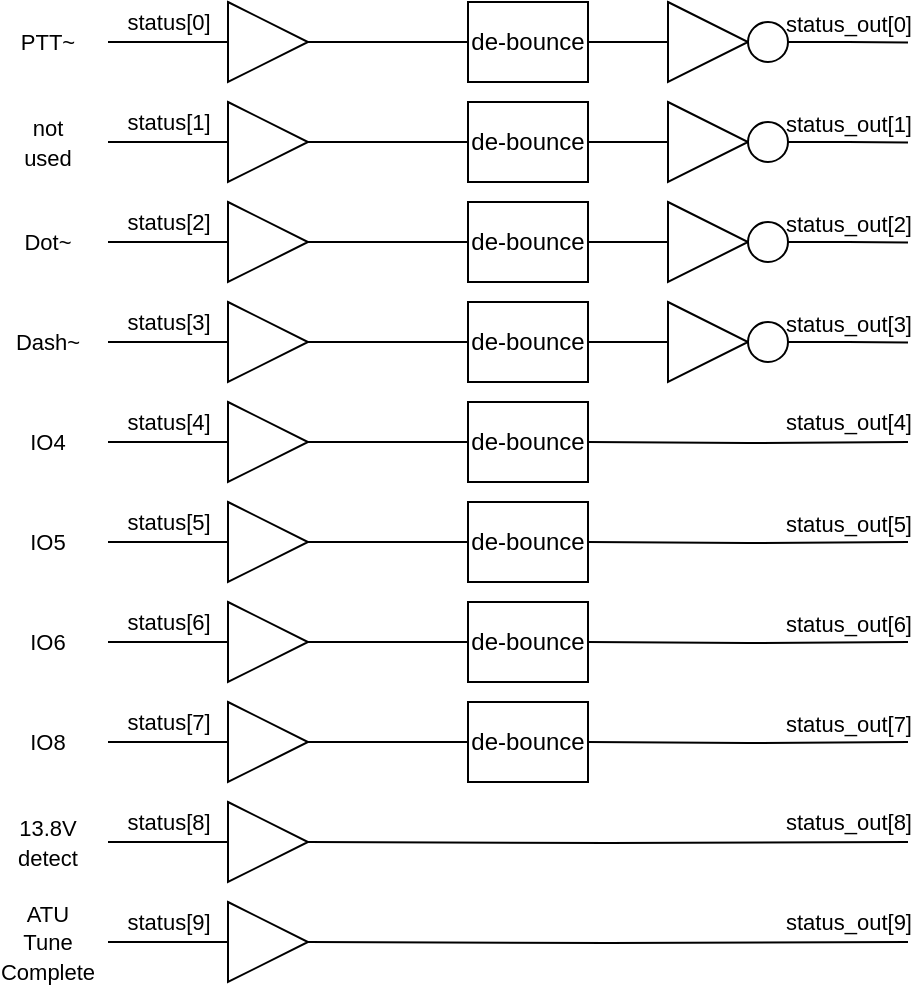 <mxfile version="13.7.9" type="device"><diagram id="WrQ-m7Klw83k-2KspJxm" name="Page-1"><mxGraphModel dx="971" dy="557" grid="1" gridSize="10" guides="1" tooltips="1" connect="1" arrows="1" fold="1" page="1" pageScale="1" pageWidth="500" pageHeight="600" math="0" shadow="0"><root><mxCell id="0"/><mxCell id="1" parent="0"/><mxCell id="zOhBtzM7pFSrMhmPN1sp-2" value="status[0]" style="edgeStyle=orthogonalEdgeStyle;rounded=0;orthogonalLoop=1;jettySize=auto;html=1;exitX=0;exitY=0.5;exitDx=0;exitDy=0;endArrow=none;endFill=0;" edge="1" parent="1" source="zOhBtzM7pFSrMhmPN1sp-1"><mxGeometry y="-10" relative="1" as="geometry"><mxPoint x="60" y="60" as="targetPoint"/><mxPoint as="offset"/></mxGeometry></mxCell><mxCell id="zOhBtzM7pFSrMhmPN1sp-1" value="" style="triangle;whiteSpace=wrap;html=1;" vertex="1" parent="1"><mxGeometry x="120" y="40" width="40" height="40" as="geometry"/></mxCell><mxCell id="zOhBtzM7pFSrMhmPN1sp-10" style="edgeStyle=orthogonalEdgeStyle;rounded=0;orthogonalLoop=1;jettySize=auto;html=1;exitX=0;exitY=0.5;exitDx=0;exitDy=0;entryX=1;entryY=0.5;entryDx=0;entryDy=0;endArrow=none;endFill=0;" edge="1" parent="1" source="zOhBtzM7pFSrMhmPN1sp-4" target="zOhBtzM7pFSrMhmPN1sp-1"><mxGeometry relative="1" as="geometry"/></mxCell><mxCell id="zOhBtzM7pFSrMhmPN1sp-4" value="de-bounce" style="rounded=0;whiteSpace=wrap;html=1;" vertex="1" parent="1"><mxGeometry x="240" y="40" width="60" height="40" as="geometry"/></mxCell><mxCell id="zOhBtzM7pFSrMhmPN1sp-11" style="edgeStyle=orthogonalEdgeStyle;rounded=0;orthogonalLoop=1;jettySize=auto;html=1;exitX=0;exitY=0.5;exitDx=0;exitDy=0;entryX=1;entryY=0.5;entryDx=0;entryDy=0;endArrow=none;endFill=0;" edge="1" parent="1" source="zOhBtzM7pFSrMhmPN1sp-5" target="zOhBtzM7pFSrMhmPN1sp-4"><mxGeometry relative="1" as="geometry"/></mxCell><mxCell id="zOhBtzM7pFSrMhmPN1sp-5" value="" style="triangle;whiteSpace=wrap;html=1;" vertex="1" parent="1"><mxGeometry x="340" y="40" width="40" height="40" as="geometry"/></mxCell><mxCell id="zOhBtzM7pFSrMhmPN1sp-8" value="status_out[0]" style="edgeStyle=orthogonalEdgeStyle;rounded=0;orthogonalLoop=1;jettySize=auto;html=1;exitX=1;exitY=0.5;exitDx=0;exitDy=0;endArrow=none;endFill=0;" edge="1" parent="1" source="zOhBtzM7pFSrMhmPN1sp-6"><mxGeometry x="-0.003" y="10" relative="1" as="geometry"><mxPoint x="460" y="60.241" as="targetPoint"/><mxPoint as="offset"/></mxGeometry></mxCell><mxCell id="zOhBtzM7pFSrMhmPN1sp-6" value="" style="ellipse;whiteSpace=wrap;html=1;aspect=fixed;" vertex="1" parent="1"><mxGeometry x="380" y="50" width="20" height="20" as="geometry"/></mxCell><mxCell id="zOhBtzM7pFSrMhmPN1sp-12" value="status[1]" style="edgeStyle=orthogonalEdgeStyle;rounded=0;orthogonalLoop=1;jettySize=auto;html=1;exitX=0;exitY=0.5;exitDx=0;exitDy=0;endArrow=none;endFill=0;" edge="1" parent="1" source="zOhBtzM7pFSrMhmPN1sp-13"><mxGeometry y="-10" relative="1" as="geometry"><mxPoint x="60.0" y="110" as="targetPoint"/><mxPoint as="offset"/></mxGeometry></mxCell><mxCell id="zOhBtzM7pFSrMhmPN1sp-13" value="" style="triangle;whiteSpace=wrap;html=1;" vertex="1" parent="1"><mxGeometry x="120" y="90" width="40" height="40" as="geometry"/></mxCell><mxCell id="zOhBtzM7pFSrMhmPN1sp-14" style="edgeStyle=orthogonalEdgeStyle;rounded=0;orthogonalLoop=1;jettySize=auto;html=1;exitX=0;exitY=0.5;exitDx=0;exitDy=0;entryX=1;entryY=0.5;entryDx=0;entryDy=0;endArrow=none;endFill=0;" edge="1" parent="1" source="zOhBtzM7pFSrMhmPN1sp-15" target="zOhBtzM7pFSrMhmPN1sp-13"><mxGeometry relative="1" as="geometry"/></mxCell><mxCell id="zOhBtzM7pFSrMhmPN1sp-15" value="de-bounce" style="rounded=0;whiteSpace=wrap;html=1;" vertex="1" parent="1"><mxGeometry x="240" y="90" width="60" height="40" as="geometry"/></mxCell><mxCell id="zOhBtzM7pFSrMhmPN1sp-16" style="edgeStyle=orthogonalEdgeStyle;rounded=0;orthogonalLoop=1;jettySize=auto;html=1;exitX=0;exitY=0.5;exitDx=0;exitDy=0;entryX=1;entryY=0.5;entryDx=0;entryDy=0;endArrow=none;endFill=0;" edge="1" parent="1" source="zOhBtzM7pFSrMhmPN1sp-17" target="zOhBtzM7pFSrMhmPN1sp-15"><mxGeometry relative="1" as="geometry"/></mxCell><mxCell id="zOhBtzM7pFSrMhmPN1sp-17" value="" style="triangle;whiteSpace=wrap;html=1;" vertex="1" parent="1"><mxGeometry x="340" y="90" width="40" height="40" as="geometry"/></mxCell><mxCell id="zOhBtzM7pFSrMhmPN1sp-18" value="status_out[1]" style="edgeStyle=orthogonalEdgeStyle;rounded=0;orthogonalLoop=1;jettySize=auto;html=1;exitX=1;exitY=0.5;exitDx=0;exitDy=0;endArrow=none;endFill=0;" edge="1" parent="1" source="zOhBtzM7pFSrMhmPN1sp-19"><mxGeometry x="-0.003" y="10" relative="1" as="geometry"><mxPoint x="460" y="110.241" as="targetPoint"/><mxPoint as="offset"/></mxGeometry></mxCell><mxCell id="zOhBtzM7pFSrMhmPN1sp-19" value="" style="ellipse;whiteSpace=wrap;html=1;aspect=fixed;" vertex="1" parent="1"><mxGeometry x="380" y="100" width="20" height="20" as="geometry"/></mxCell><mxCell id="zOhBtzM7pFSrMhmPN1sp-20" value="status[2]" style="edgeStyle=orthogonalEdgeStyle;rounded=0;orthogonalLoop=1;jettySize=auto;html=1;exitX=0;exitY=0.5;exitDx=0;exitDy=0;endArrow=none;endFill=0;" edge="1" parent="1" source="zOhBtzM7pFSrMhmPN1sp-21"><mxGeometry y="-10" relative="1" as="geometry"><mxPoint x="60.0" y="160" as="targetPoint"/><mxPoint as="offset"/></mxGeometry></mxCell><mxCell id="zOhBtzM7pFSrMhmPN1sp-21" value="" style="triangle;whiteSpace=wrap;html=1;" vertex="1" parent="1"><mxGeometry x="120" y="140" width="40" height="40" as="geometry"/></mxCell><mxCell id="zOhBtzM7pFSrMhmPN1sp-22" style="edgeStyle=orthogonalEdgeStyle;rounded=0;orthogonalLoop=1;jettySize=auto;html=1;exitX=0;exitY=0.5;exitDx=0;exitDy=0;entryX=1;entryY=0.5;entryDx=0;entryDy=0;endArrow=none;endFill=0;" edge="1" parent="1" source="zOhBtzM7pFSrMhmPN1sp-23" target="zOhBtzM7pFSrMhmPN1sp-21"><mxGeometry relative="1" as="geometry"/></mxCell><mxCell id="zOhBtzM7pFSrMhmPN1sp-23" value="de-bounce" style="rounded=0;whiteSpace=wrap;html=1;" vertex="1" parent="1"><mxGeometry x="240" y="140" width="60" height="40" as="geometry"/></mxCell><mxCell id="zOhBtzM7pFSrMhmPN1sp-24" style="edgeStyle=orthogonalEdgeStyle;rounded=0;orthogonalLoop=1;jettySize=auto;html=1;exitX=0;exitY=0.5;exitDx=0;exitDy=0;entryX=1;entryY=0.5;entryDx=0;entryDy=0;endArrow=none;endFill=0;" edge="1" parent="1" source="zOhBtzM7pFSrMhmPN1sp-25" target="zOhBtzM7pFSrMhmPN1sp-23"><mxGeometry relative="1" as="geometry"/></mxCell><mxCell id="zOhBtzM7pFSrMhmPN1sp-25" value="" style="triangle;whiteSpace=wrap;html=1;" vertex="1" parent="1"><mxGeometry x="340" y="140" width="40" height="40" as="geometry"/></mxCell><mxCell id="zOhBtzM7pFSrMhmPN1sp-26" value="status_out[2]" style="edgeStyle=orthogonalEdgeStyle;rounded=0;orthogonalLoop=1;jettySize=auto;html=1;exitX=1;exitY=0.5;exitDx=0;exitDy=0;endArrow=none;endFill=0;" edge="1" parent="1" source="zOhBtzM7pFSrMhmPN1sp-27"><mxGeometry x="-0.003" y="10" relative="1" as="geometry"><mxPoint x="460" y="160.241" as="targetPoint"/><mxPoint as="offset"/></mxGeometry></mxCell><mxCell id="zOhBtzM7pFSrMhmPN1sp-27" value="" style="ellipse;whiteSpace=wrap;html=1;aspect=fixed;" vertex="1" parent="1"><mxGeometry x="380" y="150" width="20" height="20" as="geometry"/></mxCell><mxCell id="zOhBtzM7pFSrMhmPN1sp-28" value="status[3]" style="edgeStyle=orthogonalEdgeStyle;rounded=0;orthogonalLoop=1;jettySize=auto;html=1;exitX=0;exitY=0.5;exitDx=0;exitDy=0;endArrow=none;endFill=0;" edge="1" parent="1" source="zOhBtzM7pFSrMhmPN1sp-29"><mxGeometry y="-10" relative="1" as="geometry"><mxPoint x="60.0" y="210" as="targetPoint"/><mxPoint as="offset"/></mxGeometry></mxCell><mxCell id="zOhBtzM7pFSrMhmPN1sp-29" value="" style="triangle;whiteSpace=wrap;html=1;" vertex="1" parent="1"><mxGeometry x="120" y="190" width="40" height="40" as="geometry"/></mxCell><mxCell id="zOhBtzM7pFSrMhmPN1sp-30" style="edgeStyle=orthogonalEdgeStyle;rounded=0;orthogonalLoop=1;jettySize=auto;html=1;exitX=0;exitY=0.5;exitDx=0;exitDy=0;entryX=1;entryY=0.5;entryDx=0;entryDy=0;endArrow=none;endFill=0;" edge="1" parent="1" source="zOhBtzM7pFSrMhmPN1sp-31" target="zOhBtzM7pFSrMhmPN1sp-29"><mxGeometry relative="1" as="geometry"/></mxCell><mxCell id="zOhBtzM7pFSrMhmPN1sp-31" value="de-bounce" style="rounded=0;whiteSpace=wrap;html=1;" vertex="1" parent="1"><mxGeometry x="240" y="190" width="60" height="40" as="geometry"/></mxCell><mxCell id="zOhBtzM7pFSrMhmPN1sp-32" style="edgeStyle=orthogonalEdgeStyle;rounded=0;orthogonalLoop=1;jettySize=auto;html=1;exitX=0;exitY=0.5;exitDx=0;exitDy=0;entryX=1;entryY=0.5;entryDx=0;entryDy=0;endArrow=none;endFill=0;" edge="1" parent="1" source="zOhBtzM7pFSrMhmPN1sp-33" target="zOhBtzM7pFSrMhmPN1sp-31"><mxGeometry relative="1" as="geometry"/></mxCell><mxCell id="zOhBtzM7pFSrMhmPN1sp-33" value="" style="triangle;whiteSpace=wrap;html=1;" vertex="1" parent="1"><mxGeometry x="340" y="190" width="40" height="40" as="geometry"/></mxCell><mxCell id="zOhBtzM7pFSrMhmPN1sp-34" value="status_out[3]" style="edgeStyle=orthogonalEdgeStyle;rounded=0;orthogonalLoop=1;jettySize=auto;html=1;exitX=1;exitY=0.5;exitDx=0;exitDy=0;endArrow=none;endFill=0;" edge="1" parent="1" source="zOhBtzM7pFSrMhmPN1sp-35"><mxGeometry x="-0.003" y="10" relative="1" as="geometry"><mxPoint x="460" y="210.241" as="targetPoint"/><mxPoint as="offset"/></mxGeometry></mxCell><mxCell id="zOhBtzM7pFSrMhmPN1sp-35" value="" style="ellipse;whiteSpace=wrap;html=1;aspect=fixed;" vertex="1" parent="1"><mxGeometry x="380" y="200" width="20" height="20" as="geometry"/></mxCell><mxCell id="zOhBtzM7pFSrMhmPN1sp-36" value="status[4]" style="edgeStyle=orthogonalEdgeStyle;rounded=0;orthogonalLoop=1;jettySize=auto;html=1;exitX=0;exitY=0.5;exitDx=0;exitDy=0;endArrow=none;endFill=0;" edge="1" parent="1" source="zOhBtzM7pFSrMhmPN1sp-37"><mxGeometry y="-10" relative="1" as="geometry"><mxPoint x="60.0" y="260" as="targetPoint"/><mxPoint as="offset"/></mxGeometry></mxCell><mxCell id="zOhBtzM7pFSrMhmPN1sp-37" value="" style="triangle;whiteSpace=wrap;html=1;" vertex="1" parent="1"><mxGeometry x="120" y="240" width="40" height="40" as="geometry"/></mxCell><mxCell id="zOhBtzM7pFSrMhmPN1sp-38" style="edgeStyle=orthogonalEdgeStyle;rounded=0;orthogonalLoop=1;jettySize=auto;html=1;exitX=0;exitY=0.5;exitDx=0;exitDy=0;entryX=1;entryY=0.5;entryDx=0;entryDy=0;endArrow=none;endFill=0;" edge="1" parent="1" source="zOhBtzM7pFSrMhmPN1sp-39" target="zOhBtzM7pFSrMhmPN1sp-37"><mxGeometry relative="1" as="geometry"/></mxCell><mxCell id="zOhBtzM7pFSrMhmPN1sp-39" value="de-bounce" style="rounded=0;whiteSpace=wrap;html=1;" vertex="1" parent="1"><mxGeometry x="240" y="240" width="60" height="40" as="geometry"/></mxCell><mxCell id="zOhBtzM7pFSrMhmPN1sp-40" value="status_out[4]" style="edgeStyle=orthogonalEdgeStyle;rounded=0;orthogonalLoop=1;jettySize=auto;html=1;entryX=1;entryY=0.5;entryDx=0;entryDy=0;endArrow=none;endFill=0;" edge="1" parent="1" target="zOhBtzM7pFSrMhmPN1sp-39"><mxGeometry x="-0.625" y="-10" relative="1" as="geometry"><mxPoint x="460" y="260" as="sourcePoint"/><mxPoint as="offset"/></mxGeometry></mxCell><mxCell id="zOhBtzM7pFSrMhmPN1sp-45" value="status[5]" style="edgeStyle=orthogonalEdgeStyle;rounded=0;orthogonalLoop=1;jettySize=auto;html=1;exitX=0;exitY=0.5;exitDx=0;exitDy=0;endArrow=none;endFill=0;" edge="1" parent="1" source="zOhBtzM7pFSrMhmPN1sp-46"><mxGeometry y="-10" relative="1" as="geometry"><mxPoint x="60.0" y="310.0" as="targetPoint"/><mxPoint as="offset"/></mxGeometry></mxCell><mxCell id="zOhBtzM7pFSrMhmPN1sp-46" value="" style="triangle;whiteSpace=wrap;html=1;" vertex="1" parent="1"><mxGeometry x="120" y="290" width="40" height="40" as="geometry"/></mxCell><mxCell id="zOhBtzM7pFSrMhmPN1sp-47" style="edgeStyle=orthogonalEdgeStyle;rounded=0;orthogonalLoop=1;jettySize=auto;html=1;exitX=0;exitY=0.5;exitDx=0;exitDy=0;entryX=1;entryY=0.5;entryDx=0;entryDy=0;endArrow=none;endFill=0;" edge="1" parent="1" source="zOhBtzM7pFSrMhmPN1sp-48" target="zOhBtzM7pFSrMhmPN1sp-46"><mxGeometry relative="1" as="geometry"/></mxCell><mxCell id="zOhBtzM7pFSrMhmPN1sp-48" value="de-bounce" style="rounded=0;whiteSpace=wrap;html=1;" vertex="1" parent="1"><mxGeometry x="240" y="290" width="60" height="40" as="geometry"/></mxCell><mxCell id="zOhBtzM7pFSrMhmPN1sp-49" style="edgeStyle=orthogonalEdgeStyle;rounded=0;orthogonalLoop=1;jettySize=auto;html=1;entryX=1;entryY=0.5;entryDx=0;entryDy=0;endArrow=none;endFill=0;" edge="1" parent="1" target="zOhBtzM7pFSrMhmPN1sp-48"><mxGeometry relative="1" as="geometry"><mxPoint x="460" y="310" as="sourcePoint"/></mxGeometry></mxCell><mxCell id="zOhBtzM7pFSrMhmPN1sp-73" value="status_out[5]" style="edgeLabel;html=1;align=center;verticalAlign=middle;resizable=0;points=[];" vertex="1" connectable="0" parent="zOhBtzM7pFSrMhmPN1sp-49"><mxGeometry x="-0.242" relative="1" as="geometry"><mxPoint x="30.69" y="-10" as="offset"/></mxGeometry></mxCell><mxCell id="zOhBtzM7pFSrMhmPN1sp-52" value="status[6]" style="edgeStyle=orthogonalEdgeStyle;rounded=0;orthogonalLoop=1;jettySize=auto;html=1;exitX=0;exitY=0.5;exitDx=0;exitDy=0;endArrow=none;endFill=0;" edge="1" parent="1" source="zOhBtzM7pFSrMhmPN1sp-53"><mxGeometry y="-10" relative="1" as="geometry"><mxPoint x="60.0" y="360.0" as="targetPoint"/><mxPoint as="offset"/></mxGeometry></mxCell><mxCell id="zOhBtzM7pFSrMhmPN1sp-53" value="" style="triangle;whiteSpace=wrap;html=1;" vertex="1" parent="1"><mxGeometry x="120" y="340" width="40" height="40" as="geometry"/></mxCell><mxCell id="zOhBtzM7pFSrMhmPN1sp-54" style="edgeStyle=orthogonalEdgeStyle;rounded=0;orthogonalLoop=1;jettySize=auto;html=1;exitX=0;exitY=0.5;exitDx=0;exitDy=0;entryX=1;entryY=0.5;entryDx=0;entryDy=0;endArrow=none;endFill=0;" edge="1" parent="1" source="zOhBtzM7pFSrMhmPN1sp-55" target="zOhBtzM7pFSrMhmPN1sp-53"><mxGeometry relative="1" as="geometry"/></mxCell><mxCell id="zOhBtzM7pFSrMhmPN1sp-55" value="de-bounce" style="rounded=0;whiteSpace=wrap;html=1;" vertex="1" parent="1"><mxGeometry x="240" y="340" width="60" height="40" as="geometry"/></mxCell><mxCell id="zOhBtzM7pFSrMhmPN1sp-56" style="edgeStyle=orthogonalEdgeStyle;rounded=0;orthogonalLoop=1;jettySize=auto;html=1;entryX=1;entryY=0.5;entryDx=0;entryDy=0;endArrow=none;endFill=0;" edge="1" parent="1" target="zOhBtzM7pFSrMhmPN1sp-55"><mxGeometry relative="1" as="geometry"><mxPoint x="460" y="360" as="sourcePoint"/></mxGeometry></mxCell><mxCell id="zOhBtzM7pFSrMhmPN1sp-74" value="status_out[6]" style="edgeLabel;html=1;align=center;verticalAlign=middle;resizable=0;points=[];" vertex="1" connectable="0" parent="zOhBtzM7pFSrMhmPN1sp-56"><mxGeometry x="-0.311" y="1" relative="1" as="geometry"><mxPoint x="25.17" y="-11" as="offset"/></mxGeometry></mxCell><mxCell id="zOhBtzM7pFSrMhmPN1sp-59" value="status[7]" style="edgeStyle=orthogonalEdgeStyle;rounded=0;orthogonalLoop=1;jettySize=auto;html=1;exitX=0;exitY=0.5;exitDx=0;exitDy=0;endArrow=none;endFill=0;" edge="1" parent="1" source="zOhBtzM7pFSrMhmPN1sp-60"><mxGeometry y="-10" relative="1" as="geometry"><mxPoint x="60.0" y="410.0" as="targetPoint"/><mxPoint as="offset"/></mxGeometry></mxCell><mxCell id="zOhBtzM7pFSrMhmPN1sp-60" value="" style="triangle;whiteSpace=wrap;html=1;" vertex="1" parent="1"><mxGeometry x="120" y="390" width="40" height="40" as="geometry"/></mxCell><mxCell id="zOhBtzM7pFSrMhmPN1sp-61" style="edgeStyle=orthogonalEdgeStyle;rounded=0;orthogonalLoop=1;jettySize=auto;html=1;exitX=0;exitY=0.5;exitDx=0;exitDy=0;entryX=1;entryY=0.5;entryDx=0;entryDy=0;endArrow=none;endFill=0;" edge="1" parent="1" source="zOhBtzM7pFSrMhmPN1sp-62" target="zOhBtzM7pFSrMhmPN1sp-60"><mxGeometry relative="1" as="geometry"/></mxCell><mxCell id="zOhBtzM7pFSrMhmPN1sp-62" value="de-bounce" style="rounded=0;whiteSpace=wrap;html=1;" vertex="1" parent="1"><mxGeometry x="240" y="390" width="60" height="40" as="geometry"/></mxCell><mxCell id="zOhBtzM7pFSrMhmPN1sp-63" style="edgeStyle=orthogonalEdgeStyle;rounded=0;orthogonalLoop=1;jettySize=auto;html=1;entryX=1;entryY=0.5;entryDx=0;entryDy=0;endArrow=none;endFill=0;" edge="1" parent="1" target="zOhBtzM7pFSrMhmPN1sp-62"><mxGeometry relative="1" as="geometry"><mxPoint x="460" y="410" as="sourcePoint"/></mxGeometry></mxCell><mxCell id="zOhBtzM7pFSrMhmPN1sp-75" value="status_out[7]" style="edgeLabel;html=1;align=center;verticalAlign=middle;resizable=0;points=[];" vertex="1" connectable="0" parent="zOhBtzM7pFSrMhmPN1sp-63"><mxGeometry x="-0.25" y="1" relative="1" as="geometry"><mxPoint x="30" y="-11" as="offset"/></mxGeometry></mxCell><mxCell id="zOhBtzM7pFSrMhmPN1sp-66" value="status[8]" style="edgeStyle=orthogonalEdgeStyle;rounded=0;orthogonalLoop=1;jettySize=auto;html=1;exitX=0;exitY=0.5;exitDx=0;exitDy=0;endArrow=none;endFill=0;" edge="1" source="zOhBtzM7pFSrMhmPN1sp-67" parent="1"><mxGeometry y="-10" relative="1" as="geometry"><mxPoint x="60.0" y="460.0" as="targetPoint"/><mxPoint as="offset"/></mxGeometry></mxCell><mxCell id="zOhBtzM7pFSrMhmPN1sp-67" value="" style="triangle;whiteSpace=wrap;html=1;" vertex="1" parent="1"><mxGeometry x="120" y="440" width="40" height="40" as="geometry"/></mxCell><mxCell id="zOhBtzM7pFSrMhmPN1sp-68" style="edgeStyle=orthogonalEdgeStyle;rounded=0;orthogonalLoop=1;jettySize=auto;html=1;entryX=1;entryY=0.5;entryDx=0;entryDy=0;endArrow=none;endFill=0;" edge="1" target="zOhBtzM7pFSrMhmPN1sp-67" parent="1"><mxGeometry relative="1" as="geometry"><mxPoint x="460" y="460" as="sourcePoint"/></mxGeometry></mxCell><mxCell id="zOhBtzM7pFSrMhmPN1sp-76" value="status_out[8]" style="edgeLabel;html=1;align=center;verticalAlign=middle;resizable=0;points=[];" vertex="1" connectable="0" parent="zOhBtzM7pFSrMhmPN1sp-68"><mxGeometry x="-0.619" y="-1" relative="1" as="geometry"><mxPoint x="27.24" y="-9" as="offset"/></mxGeometry></mxCell><mxCell id="zOhBtzM7pFSrMhmPN1sp-77" value="status[9]" style="edgeStyle=orthogonalEdgeStyle;rounded=0;orthogonalLoop=1;jettySize=auto;html=1;exitX=0;exitY=0.5;exitDx=0;exitDy=0;endArrow=none;endFill=0;" edge="1" source="zOhBtzM7pFSrMhmPN1sp-78" parent="1"><mxGeometry y="-10" relative="1" as="geometry"><mxPoint x="60.0" y="510.0" as="targetPoint"/><mxPoint as="offset"/></mxGeometry></mxCell><mxCell id="zOhBtzM7pFSrMhmPN1sp-78" value="" style="triangle;whiteSpace=wrap;html=1;" vertex="1" parent="1"><mxGeometry x="120" y="490" width="40" height="40" as="geometry"/></mxCell><mxCell id="zOhBtzM7pFSrMhmPN1sp-79" style="edgeStyle=orthogonalEdgeStyle;rounded=0;orthogonalLoop=1;jettySize=auto;html=1;entryX=1;entryY=0.5;entryDx=0;entryDy=0;endArrow=none;endFill=0;" edge="1" target="zOhBtzM7pFSrMhmPN1sp-78" parent="1"><mxGeometry relative="1" as="geometry"><mxPoint x="460" y="510.0" as="sourcePoint"/></mxGeometry></mxCell><mxCell id="zOhBtzM7pFSrMhmPN1sp-80" value="status_out[9]" style="edgeLabel;html=1;align=center;verticalAlign=middle;resizable=0;points=[];" vertex="1" connectable="0" parent="zOhBtzM7pFSrMhmPN1sp-79"><mxGeometry x="-0.619" y="-1" relative="1" as="geometry"><mxPoint x="27.24" y="-9" as="offset"/></mxGeometry></mxCell><mxCell id="zOhBtzM7pFSrMhmPN1sp-81" value="&lt;font style=&quot;font-size: 11px&quot;&gt;PTT~&lt;/font&gt;" style="text;html=1;strokeColor=none;fillColor=none;align=center;verticalAlign=middle;whiteSpace=wrap;rounded=0;" vertex="1" parent="1"><mxGeometry x="10" y="50" width="40" height="20" as="geometry"/></mxCell><mxCell id="zOhBtzM7pFSrMhmPN1sp-82" value="&lt;font style=&quot;font-size: 11px&quot;&gt;not used&lt;/font&gt;" style="text;html=1;strokeColor=none;fillColor=none;align=center;verticalAlign=middle;whiteSpace=wrap;rounded=0;" vertex="1" parent="1"><mxGeometry x="10" y="100" width="40" height="20" as="geometry"/></mxCell><mxCell id="zOhBtzM7pFSrMhmPN1sp-83" value="&lt;span style=&quot;font-size: 11px&quot;&gt;Dot~&lt;/span&gt;" style="text;html=1;strokeColor=none;fillColor=none;align=center;verticalAlign=middle;whiteSpace=wrap;rounded=0;" vertex="1" parent="1"><mxGeometry x="10" y="150" width="40" height="20" as="geometry"/></mxCell><mxCell id="zOhBtzM7pFSrMhmPN1sp-84" value="&lt;span style=&quot;font-size: 11px&quot;&gt;Dash~&lt;/span&gt;" style="text;html=1;strokeColor=none;fillColor=none;align=center;verticalAlign=middle;whiteSpace=wrap;rounded=0;" vertex="1" parent="1"><mxGeometry x="10" y="200" width="40" height="20" as="geometry"/></mxCell><mxCell id="zOhBtzM7pFSrMhmPN1sp-85" value="&lt;span style=&quot;font-size: 11px&quot;&gt;IO4&lt;/span&gt;" style="text;html=1;strokeColor=none;fillColor=none;align=center;verticalAlign=middle;whiteSpace=wrap;rounded=0;" vertex="1" parent="1"><mxGeometry x="10" y="250" width="40" height="20" as="geometry"/></mxCell><mxCell id="zOhBtzM7pFSrMhmPN1sp-86" value="&lt;span style=&quot;font-size: 11px&quot;&gt;IO5&lt;/span&gt;" style="text;html=1;strokeColor=none;fillColor=none;align=center;verticalAlign=middle;whiteSpace=wrap;rounded=0;" vertex="1" parent="1"><mxGeometry x="10" y="300" width="40" height="20" as="geometry"/></mxCell><mxCell id="zOhBtzM7pFSrMhmPN1sp-87" value="&lt;span style=&quot;font-size: 11px&quot;&gt;IO6&lt;/span&gt;" style="text;html=1;strokeColor=none;fillColor=none;align=center;verticalAlign=middle;whiteSpace=wrap;rounded=0;" vertex="1" parent="1"><mxGeometry x="10" y="350" width="40" height="20" as="geometry"/></mxCell><mxCell id="zOhBtzM7pFSrMhmPN1sp-88" value="&lt;span style=&quot;font-size: 11px&quot;&gt;IO8&lt;/span&gt;" style="text;html=1;strokeColor=none;fillColor=none;align=center;verticalAlign=middle;whiteSpace=wrap;rounded=0;" vertex="1" parent="1"><mxGeometry x="10" y="400" width="40" height="20" as="geometry"/></mxCell><mxCell id="zOhBtzM7pFSrMhmPN1sp-89" value="&lt;span style=&quot;font-size: 11px&quot;&gt;13.8V detect&lt;/span&gt;" style="text;html=1;strokeColor=none;fillColor=none;align=center;verticalAlign=middle;whiteSpace=wrap;rounded=0;" vertex="1" parent="1"><mxGeometry x="10" y="450" width="40" height="20" as="geometry"/></mxCell><mxCell id="zOhBtzM7pFSrMhmPN1sp-90" value="&lt;span style=&quot;font-size: 11px&quot;&gt;ATU Tune Complete&lt;/span&gt;" style="text;html=1;strokeColor=none;fillColor=none;align=center;verticalAlign=middle;whiteSpace=wrap;rounded=0;" vertex="1" parent="1"><mxGeometry x="10" y="500" width="40" height="20" as="geometry"/></mxCell></root></mxGraphModel></diagram></mxfile>